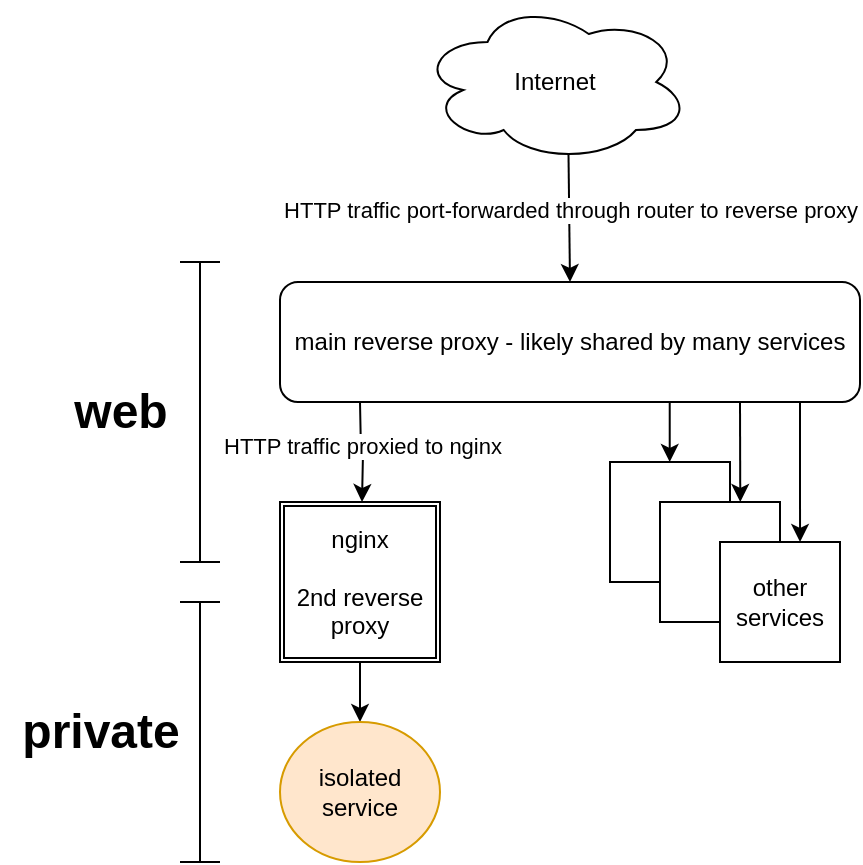 <mxfile version="24.7.17">
  <diagram name="Page-1" id="HPbkaNoLi8lr1YzUjxrY">
    <mxGraphModel dx="511" dy="553" grid="1" gridSize="10" guides="1" tooltips="1" connect="1" arrows="1" fold="1" page="1" pageScale="1" pageWidth="850" pageHeight="1100" math="0" shadow="0">
      <root>
        <mxCell id="0" />
        <mxCell id="1" parent="0" />
        <mxCell id="pVLoQToBQRjanICkwCGn-7" style="rounded=0;orthogonalLoop=1;jettySize=auto;html=1;exitX=0.55;exitY=0.95;exitDx=0;exitDy=0;exitPerimeter=0;entryX=0.5;entryY=0;entryDx=0;entryDy=0;" edge="1" parent="1" source="pVLoQToBQRjanICkwCGn-1" target="pVLoQToBQRjanICkwCGn-2">
          <mxGeometry relative="1" as="geometry" />
        </mxCell>
        <mxCell id="pVLoQToBQRjanICkwCGn-8" value="HTTP traffic port-forwarded through router to reverse proxy" style="edgeLabel;html=1;align=center;verticalAlign=middle;resizable=0;points=[];" vertex="1" connectable="0" parent="pVLoQToBQRjanICkwCGn-7">
          <mxGeometry x="-0.131" relative="1" as="geometry">
            <mxPoint as="offset" />
          </mxGeometry>
        </mxCell>
        <mxCell id="pVLoQToBQRjanICkwCGn-1" value="Internet" style="ellipse;shape=cloud;whiteSpace=wrap;html=1;" vertex="1" parent="1">
          <mxGeometry x="330" y="120" width="135" height="80" as="geometry" />
        </mxCell>
        <mxCell id="pVLoQToBQRjanICkwCGn-26" style="rounded=0;orthogonalLoop=1;jettySize=auto;html=1;exitX=0.5;exitY=1;exitDx=0;exitDy=0;" edge="1" parent="1">
          <mxGeometry relative="1" as="geometry">
            <mxPoint x="454.86" y="350" as="targetPoint" />
            <mxPoint x="454.86" y="320" as="sourcePoint" />
          </mxGeometry>
        </mxCell>
        <mxCell id="pVLoQToBQRjanICkwCGn-2" value="main reverse proxy - likely shared by many services" style="rounded=1;whiteSpace=wrap;html=1;" vertex="1" parent="1">
          <mxGeometry x="260" y="260" width="290" height="60" as="geometry" />
        </mxCell>
        <mxCell id="pVLoQToBQRjanICkwCGn-3" value="" style="shape=crossbar;whiteSpace=wrap;html=1;rounded=1;direction=south;" vertex="1" parent="1">
          <mxGeometry x="210" y="250" width="20" height="150" as="geometry" />
        </mxCell>
        <mxCell id="pVLoQToBQRjanICkwCGn-11" value="web" style="text;strokeColor=none;fillColor=none;html=1;fontSize=24;fontStyle=1;verticalAlign=middle;align=center;" vertex="1" parent="1">
          <mxGeometry x="130" y="305" width="100" height="40" as="geometry" />
        </mxCell>
        <mxCell id="pVLoQToBQRjanICkwCGn-19" style="edgeStyle=orthogonalEdgeStyle;rounded=0;orthogonalLoop=1;jettySize=auto;html=1;exitX=0.5;exitY=1;exitDx=0;exitDy=0;entryX=0.5;entryY=0;entryDx=0;entryDy=0;" edge="1" parent="1" source="pVLoQToBQRjanICkwCGn-12" target="pVLoQToBQRjanICkwCGn-18">
          <mxGeometry relative="1" as="geometry" />
        </mxCell>
        <mxCell id="pVLoQToBQRjanICkwCGn-12" value="nginx&lt;br&gt;&lt;br&gt;2nd reverse&lt;br&gt;proxy" style="shape=ext;double=1;whiteSpace=wrap;html=1;aspect=fixed;" vertex="1" parent="1">
          <mxGeometry x="260" y="370" width="80" height="80" as="geometry" />
        </mxCell>
        <mxCell id="pVLoQToBQRjanICkwCGn-13" value="" style="shape=crossbar;whiteSpace=wrap;html=1;rounded=1;direction=south;" vertex="1" parent="1">
          <mxGeometry x="210" y="420" width="20" height="130" as="geometry" />
        </mxCell>
        <mxCell id="pVLoQToBQRjanICkwCGn-14" value="private" style="text;strokeColor=none;fillColor=none;html=1;fontSize=24;fontStyle=1;verticalAlign=middle;align=center;" vertex="1" parent="1">
          <mxGeometry x="120" y="465" width="100" height="40" as="geometry" />
        </mxCell>
        <mxCell id="pVLoQToBQRjanICkwCGn-15" style="edgeStyle=orthogonalEdgeStyle;rounded=0;orthogonalLoop=1;jettySize=auto;html=1;exitX=0.55;exitY=0.95;exitDx=0;exitDy=0;exitPerimeter=0;" edge="1" parent="1">
          <mxGeometry relative="1" as="geometry">
            <mxPoint x="300" y="320" as="sourcePoint" />
            <mxPoint x="301" y="370" as="targetPoint" />
          </mxGeometry>
        </mxCell>
        <mxCell id="pVLoQToBQRjanICkwCGn-16" value="HTTP traffic proxied to nginx" style="edgeLabel;html=1;align=center;verticalAlign=middle;resizable=0;points=[];" vertex="1" connectable="0" parent="pVLoQToBQRjanICkwCGn-15">
          <mxGeometry x="-0.131" relative="1" as="geometry">
            <mxPoint as="offset" />
          </mxGeometry>
        </mxCell>
        <mxCell id="pVLoQToBQRjanICkwCGn-18" value="&lt;div&gt;isolated service&lt;/div&gt;" style="ellipse;whiteSpace=wrap;html=1;fillColor=#ffe6cc;strokeColor=#d79b00;" vertex="1" parent="1">
          <mxGeometry x="260" y="480" width="80" height="70" as="geometry" />
        </mxCell>
        <mxCell id="pVLoQToBQRjanICkwCGn-20" value="" style="rounded=0;whiteSpace=wrap;html=1;" vertex="1" parent="1">
          <mxGeometry x="425" y="350" width="60" height="60" as="geometry" />
        </mxCell>
        <mxCell id="pVLoQToBQRjanICkwCGn-21" value="" style="rounded=0;whiteSpace=wrap;html=1;" vertex="1" parent="1">
          <mxGeometry x="450" y="370" width="60" height="60" as="geometry" />
        </mxCell>
        <mxCell id="pVLoQToBQRjanICkwCGn-22" value="other&lt;br&gt;services" style="rounded=0;whiteSpace=wrap;html=1;" vertex="1" parent="1">
          <mxGeometry x="480" y="390" width="60" height="60" as="geometry" />
        </mxCell>
        <mxCell id="pVLoQToBQRjanICkwCGn-27" style="rounded=0;orthogonalLoop=1;jettySize=auto;html=1;exitX=0.5;exitY=1;exitDx=0;exitDy=0;entryX=0.5;entryY=0;entryDx=0;entryDy=0;" edge="1" parent="1">
          <mxGeometry relative="1" as="geometry">
            <mxPoint x="490.14" y="370" as="targetPoint" />
            <mxPoint x="490.0" y="320" as="sourcePoint" />
          </mxGeometry>
        </mxCell>
        <mxCell id="pVLoQToBQRjanICkwCGn-28" style="rounded=0;orthogonalLoop=1;jettySize=auto;html=1;exitX=0.5;exitY=1;exitDx=0;exitDy=0;entryX=0.667;entryY=0;entryDx=0;entryDy=0;entryPerimeter=0;" edge="1" parent="1" target="pVLoQToBQRjanICkwCGn-22">
          <mxGeometry relative="1" as="geometry">
            <mxPoint x="520.14" y="370" as="targetPoint" />
            <mxPoint x="520.0" y="320" as="sourcePoint" />
          </mxGeometry>
        </mxCell>
      </root>
    </mxGraphModel>
  </diagram>
</mxfile>
